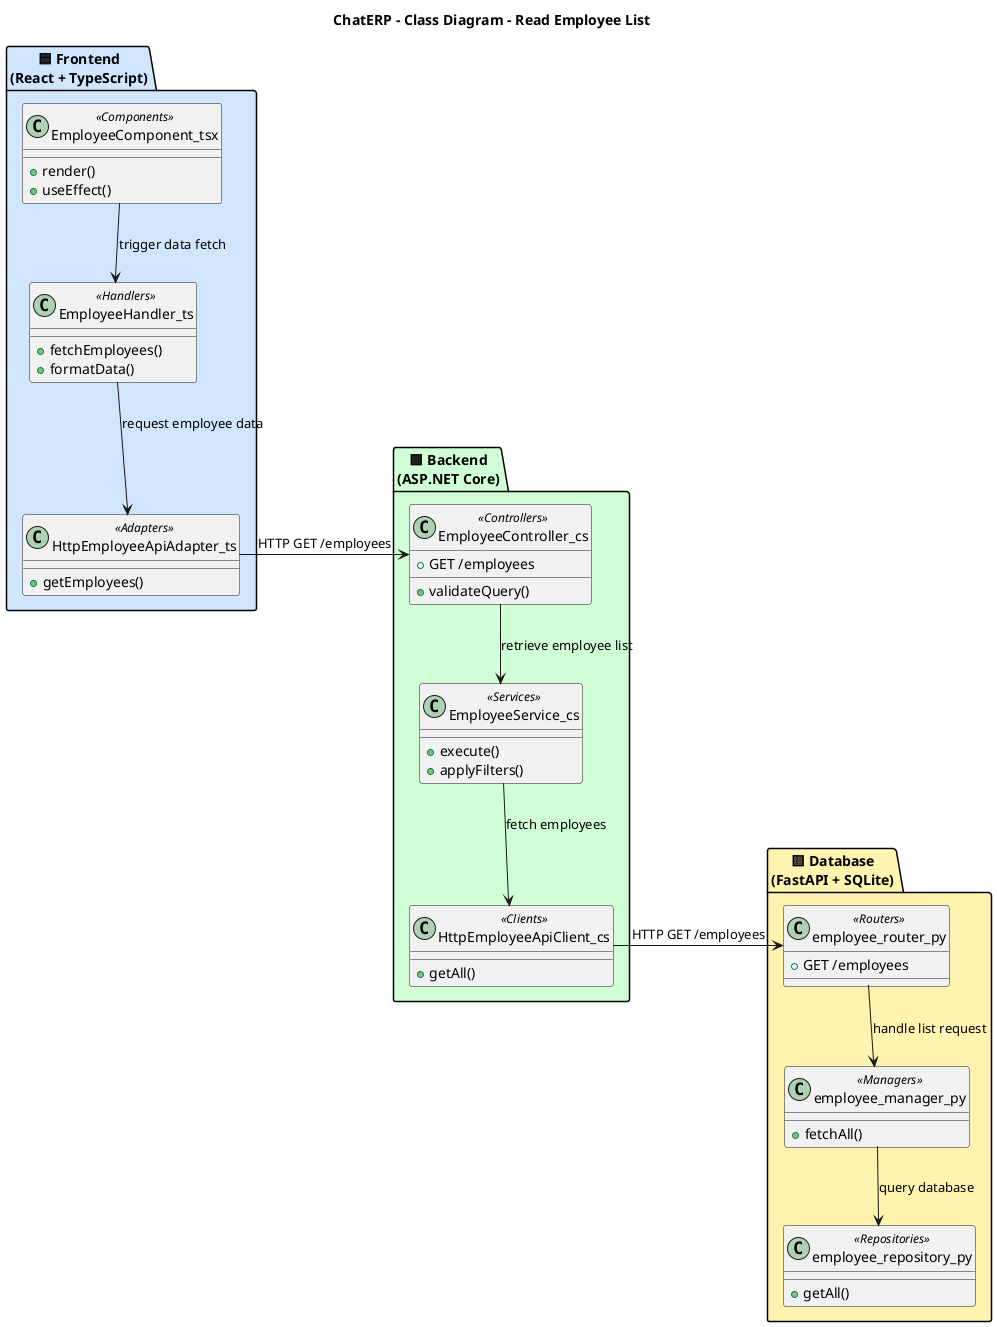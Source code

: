 ﻿@startuml ClassDiagram - UCS-UC-02a — Consulter la liste d’employés

title ChatERP – Class Diagram – Read Employee List

' Colors definition
!define COLOR_FRONTEND #D0E6FF
!define COLOR_BACKEND  #D0FFD6
!define COLOR_DATABASE #FFF3B0

' 🟦 Frontend
package "🟦 Frontend\n(React + TypeScript)" as <<Frontend>> COLOR_FRONTEND {
  class EmployeeComponent_tsx <<Components>> {
    + render()
    + useEffect()
  }

  class EmployeeHandler_ts <<Handlers>> {
    + fetchEmployees()
    + formatData()
  }

  class HttpEmployeeApiAdapter_ts <<Adapters>> {
    + getEmployees()
  }
}

' 🟩 Backend
package "🟩 Backend\n(ASP.NET Core)" as <<Backend>> COLOR_BACKEND {
  class EmployeeController_cs <<Controllers>> {
    + GET /employees
    + validateQuery()
  }

  class EmployeeService_cs <<Services>> {
    + execute()
    + applyFilters()
  }

  class HttpEmployeeApiClient_cs <<Clients>> {
    + getAll()
  }
}

' 🟨 Database
package "🟨 Database\n(FastAPI + SQLite)" as <<Database>> COLOR_DATABASE {
  class employee_router_py <<Routers>> {
    + GET /employees
  }

  class employee_manager_py <<Managers>> {
    + fetchAll()
  }

  class employee_repository_py <<Repositories>> {
    + getAll()
  }
}

' Flows

' Frontend internal flow
EmployeeComponent_tsx --> EmployeeHandler_ts : "trigger data fetch"
EmployeeHandler_ts --> HttpEmployeeApiAdapter_ts : "request employee data"

' Frontend to Backend
HttpEmployeeApiAdapter_ts -right-> EmployeeController_cs : "HTTP GET /employees"

' Backend internal flow
EmployeeController_cs --> EmployeeService_cs : "retrieve employee list"
EmployeeService_cs --> HttpEmployeeApiClient_cs : "fetch employees"

' Backend to Database
HttpEmployeeApiClient_cs -right-> employee_router_py : "HTTP GET /employees"

' Database internal flow
employee_router_py --> employee_manager_py : "handle list request"
employee_manager_py --> employee_repository_py : "query database"

@enduml
